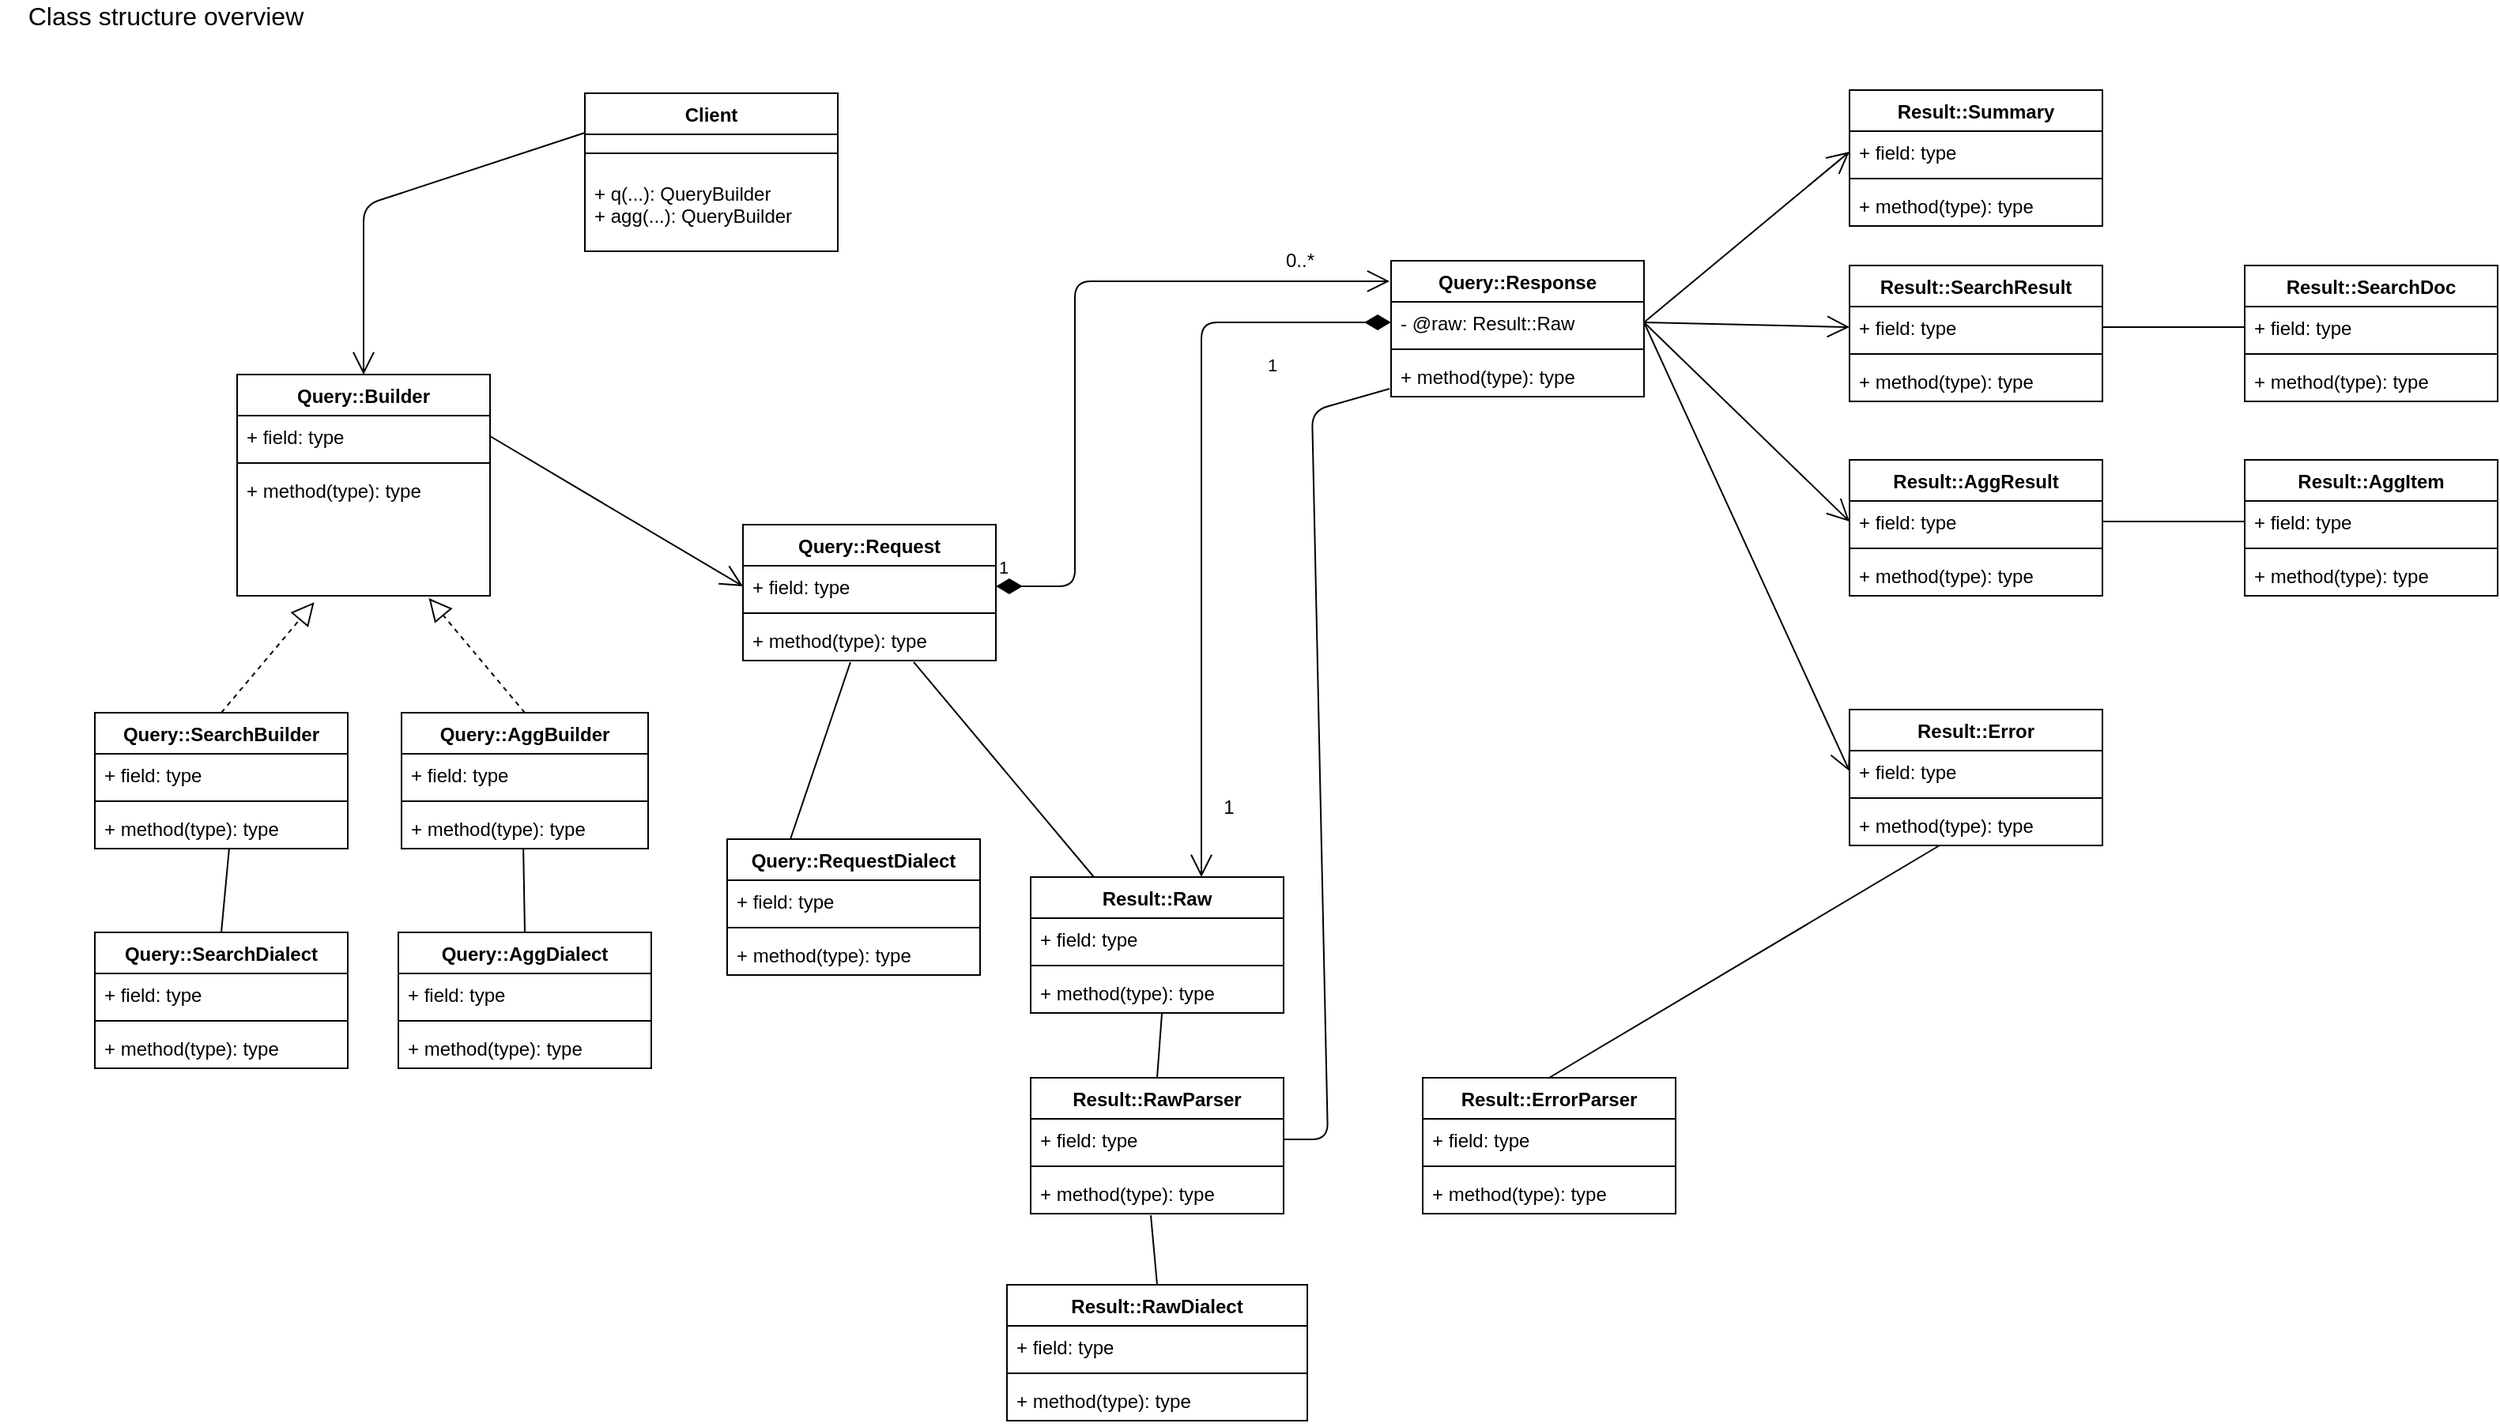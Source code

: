 <mxfile version="11.0.3" type="device"><diagram id="pMNjfHzp7TyendTe6ShR" name="Page-1"><mxGraphModel dx="946" dy="682" grid="1" gridSize="10" guides="1" tooltips="1" connect="1" arrows="1" fold="1" page="1" pageScale="1" pageWidth="1654" pageHeight="1169" math="0" shadow="0"><root><mxCell id="0"/><mxCell id="1" parent="0"/><mxCell id="pKXp8uNiMyxYFPn0GI6S-1" value="Query::Response&#10;" style="swimlane;fontStyle=1;align=center;verticalAlign=top;childLayout=stackLayout;horizontal=1;startSize=26;horizontalStack=0;resizeParent=1;resizeParentMax=0;resizeLast=0;collapsible=1;marginBottom=0;" parent="1" vertex="1"><mxGeometry x="880" y="165" width="160" height="86" as="geometry"/></mxCell><mxCell id="pKXp8uNiMyxYFPn0GI6S-2" value="- @raw: Result::Raw" style="text;strokeColor=none;fillColor=none;align=left;verticalAlign=top;spacingLeft=4;spacingRight=4;overflow=hidden;rotatable=0;points=[[0,0.5],[1,0.5]];portConstraint=eastwest;" parent="pKXp8uNiMyxYFPn0GI6S-1" vertex="1"><mxGeometry y="26" width="160" height="26" as="geometry"/></mxCell><mxCell id="pKXp8uNiMyxYFPn0GI6S-3" value="" style="line;strokeWidth=1;fillColor=none;align=left;verticalAlign=middle;spacingTop=-1;spacingLeft=3;spacingRight=3;rotatable=0;labelPosition=right;points=[];portConstraint=eastwest;" parent="pKXp8uNiMyxYFPn0GI6S-1" vertex="1"><mxGeometry y="52" width="160" height="8" as="geometry"/></mxCell><mxCell id="pKXp8uNiMyxYFPn0GI6S-4" value="+ method(type): type" style="text;strokeColor=none;fillColor=none;align=left;verticalAlign=top;spacingLeft=4;spacingRight=4;overflow=hidden;rotatable=0;points=[[0,0.5],[1,0.5]];portConstraint=eastwest;" parent="pKXp8uNiMyxYFPn0GI6S-1" vertex="1"><mxGeometry y="60" width="160" height="26" as="geometry"/></mxCell><mxCell id="pKXp8uNiMyxYFPn0GI6S-5" value="Query::Builder&#10;" style="swimlane;fontStyle=1;align=center;verticalAlign=top;childLayout=stackLayout;horizontal=1;startSize=26;horizontalStack=0;resizeParent=1;resizeParentMax=0;resizeLast=0;collapsible=1;marginBottom=0;" parent="1" vertex="1"><mxGeometry x="150" y="237" width="160" height="140" as="geometry"/></mxCell><mxCell id="pKXp8uNiMyxYFPn0GI6S-6" value="+ field: type" style="text;strokeColor=none;fillColor=none;align=left;verticalAlign=top;spacingLeft=4;spacingRight=4;overflow=hidden;rotatable=0;points=[[0,0.5],[1,0.5]];portConstraint=eastwest;" parent="pKXp8uNiMyxYFPn0GI6S-5" vertex="1"><mxGeometry y="26" width="160" height="26" as="geometry"/></mxCell><mxCell id="pKXp8uNiMyxYFPn0GI6S-7" value="" style="line;strokeWidth=1;fillColor=none;align=left;verticalAlign=middle;spacingTop=-1;spacingLeft=3;spacingRight=3;rotatable=0;labelPosition=right;points=[];portConstraint=eastwest;" parent="pKXp8uNiMyxYFPn0GI6S-5" vertex="1"><mxGeometry y="52" width="160" height="8" as="geometry"/></mxCell><mxCell id="pKXp8uNiMyxYFPn0GI6S-8" value="+ method(type): type" style="text;strokeColor=none;fillColor=none;align=left;verticalAlign=top;spacingLeft=4;spacingRight=4;overflow=hidden;rotatable=0;points=[[0,0.5],[1,0.5]];portConstraint=eastwest;" parent="pKXp8uNiMyxYFPn0GI6S-5" vertex="1"><mxGeometry y="60" width="160" height="80" as="geometry"/></mxCell><mxCell id="pKXp8uNiMyxYFPn0GI6S-9" value="Query::SearchBuilder" style="swimlane;fontStyle=1;align=center;verticalAlign=top;childLayout=stackLayout;horizontal=1;startSize=26;horizontalStack=0;resizeParent=1;resizeParentMax=0;resizeLast=0;collapsible=1;marginBottom=0;" parent="1" vertex="1"><mxGeometry x="60" y="451" width="160" height="86" as="geometry"/></mxCell><mxCell id="pKXp8uNiMyxYFPn0GI6S-10" value="+ field: type" style="text;strokeColor=none;fillColor=none;align=left;verticalAlign=top;spacingLeft=4;spacingRight=4;overflow=hidden;rotatable=0;points=[[0,0.5],[1,0.5]];portConstraint=eastwest;" parent="pKXp8uNiMyxYFPn0GI6S-9" vertex="1"><mxGeometry y="26" width="160" height="26" as="geometry"/></mxCell><mxCell id="pKXp8uNiMyxYFPn0GI6S-11" value="" style="line;strokeWidth=1;fillColor=none;align=left;verticalAlign=middle;spacingTop=-1;spacingLeft=3;spacingRight=3;rotatable=0;labelPosition=right;points=[];portConstraint=eastwest;" parent="pKXp8uNiMyxYFPn0GI6S-9" vertex="1"><mxGeometry y="52" width="160" height="8" as="geometry"/></mxCell><mxCell id="pKXp8uNiMyxYFPn0GI6S-12" value="+ method(type): type" style="text;strokeColor=none;fillColor=none;align=left;verticalAlign=top;spacingLeft=4;spacingRight=4;overflow=hidden;rotatable=0;points=[[0,0.5],[1,0.5]];portConstraint=eastwest;" parent="pKXp8uNiMyxYFPn0GI6S-9" vertex="1"><mxGeometry y="60" width="160" height="26" as="geometry"/></mxCell><mxCell id="pKXp8uNiMyxYFPn0GI6S-13" value="Query::AggBuilder" style="swimlane;fontStyle=1;align=center;verticalAlign=top;childLayout=stackLayout;horizontal=1;startSize=26;horizontalStack=0;resizeParent=1;resizeParentMax=0;resizeLast=0;collapsible=1;marginBottom=0;" parent="1" vertex="1"><mxGeometry x="254" y="451" width="156" height="86" as="geometry"/></mxCell><mxCell id="pKXp8uNiMyxYFPn0GI6S-14" value="+ field: type" style="text;strokeColor=none;fillColor=none;align=left;verticalAlign=top;spacingLeft=4;spacingRight=4;overflow=hidden;rotatable=0;points=[[0,0.5],[1,0.5]];portConstraint=eastwest;" parent="pKXp8uNiMyxYFPn0GI6S-13" vertex="1"><mxGeometry y="26" width="156" height="26" as="geometry"/></mxCell><mxCell id="pKXp8uNiMyxYFPn0GI6S-15" value="" style="line;strokeWidth=1;fillColor=none;align=left;verticalAlign=middle;spacingTop=-1;spacingLeft=3;spacingRight=3;rotatable=0;labelPosition=right;points=[];portConstraint=eastwest;" parent="pKXp8uNiMyxYFPn0GI6S-13" vertex="1"><mxGeometry y="52" width="156" height="8" as="geometry"/></mxCell><mxCell id="pKXp8uNiMyxYFPn0GI6S-16" value="+ method(type): type" style="text;strokeColor=none;fillColor=none;align=left;verticalAlign=top;spacingLeft=4;spacingRight=4;overflow=hidden;rotatable=0;points=[[0,0.5],[1,0.5]];portConstraint=eastwest;" parent="pKXp8uNiMyxYFPn0GI6S-13" vertex="1"><mxGeometry y="60" width="156" height="26" as="geometry"/></mxCell><mxCell id="pKXp8uNiMyxYFPn0GI6S-17" value="Query::AggDialect" style="swimlane;fontStyle=1;align=center;verticalAlign=top;childLayout=stackLayout;horizontal=1;startSize=26;horizontalStack=0;resizeParent=1;resizeParentMax=0;resizeLast=0;collapsible=1;marginBottom=0;" parent="1" vertex="1"><mxGeometry x="252" y="590" width="160" height="86" as="geometry"/></mxCell><mxCell id="pKXp8uNiMyxYFPn0GI6S-18" value="+ field: type" style="text;strokeColor=none;fillColor=none;align=left;verticalAlign=top;spacingLeft=4;spacingRight=4;overflow=hidden;rotatable=0;points=[[0,0.5],[1,0.5]];portConstraint=eastwest;" parent="pKXp8uNiMyxYFPn0GI6S-17" vertex="1"><mxGeometry y="26" width="160" height="26" as="geometry"/></mxCell><mxCell id="pKXp8uNiMyxYFPn0GI6S-19" value="" style="line;strokeWidth=1;fillColor=none;align=left;verticalAlign=middle;spacingTop=-1;spacingLeft=3;spacingRight=3;rotatable=0;labelPosition=right;points=[];portConstraint=eastwest;" parent="pKXp8uNiMyxYFPn0GI6S-17" vertex="1"><mxGeometry y="52" width="160" height="8" as="geometry"/></mxCell><mxCell id="pKXp8uNiMyxYFPn0GI6S-20" value="+ method(type): type" style="text;strokeColor=none;fillColor=none;align=left;verticalAlign=top;spacingLeft=4;spacingRight=4;overflow=hidden;rotatable=0;points=[[0,0.5],[1,0.5]];portConstraint=eastwest;" parent="pKXp8uNiMyxYFPn0GI6S-17" vertex="1"><mxGeometry y="60" width="160" height="26" as="geometry"/></mxCell><mxCell id="pKXp8uNiMyxYFPn0GI6S-21" value="Query::SearchDialect" style="swimlane;fontStyle=1;align=center;verticalAlign=top;childLayout=stackLayout;horizontal=1;startSize=26;horizontalStack=0;resizeParent=1;resizeParentMax=0;resizeLast=0;collapsible=1;marginBottom=0;" parent="1" vertex="1"><mxGeometry x="60" y="590" width="160" height="86" as="geometry"/></mxCell><mxCell id="pKXp8uNiMyxYFPn0GI6S-22" value="+ field: type" style="text;strokeColor=none;fillColor=none;align=left;verticalAlign=top;spacingLeft=4;spacingRight=4;overflow=hidden;rotatable=0;points=[[0,0.5],[1,0.5]];portConstraint=eastwest;" parent="pKXp8uNiMyxYFPn0GI6S-21" vertex="1"><mxGeometry y="26" width="160" height="26" as="geometry"/></mxCell><mxCell id="pKXp8uNiMyxYFPn0GI6S-23" value="" style="line;strokeWidth=1;fillColor=none;align=left;verticalAlign=middle;spacingTop=-1;spacingLeft=3;spacingRight=3;rotatable=0;labelPosition=right;points=[];portConstraint=eastwest;" parent="pKXp8uNiMyxYFPn0GI6S-21" vertex="1"><mxGeometry y="52" width="160" height="8" as="geometry"/></mxCell><mxCell id="pKXp8uNiMyxYFPn0GI6S-24" value="+ method(type): type" style="text;strokeColor=none;fillColor=none;align=left;verticalAlign=top;spacingLeft=4;spacingRight=4;overflow=hidden;rotatable=0;points=[[0,0.5],[1,0.5]];portConstraint=eastwest;" parent="pKXp8uNiMyxYFPn0GI6S-21" vertex="1"><mxGeometry y="60" width="160" height="26" as="geometry"/></mxCell><mxCell id="pKXp8uNiMyxYFPn0GI6S-25" value="" style="endArrow=block;dashed=1;endFill=0;endSize=12;html=1;exitX=0.5;exitY=0;exitDx=0;exitDy=0;entryX=0.758;entryY=1.019;entryDx=0;entryDy=0;entryPerimeter=0;" parent="1" source="pKXp8uNiMyxYFPn0GI6S-13" target="pKXp8uNiMyxYFPn0GI6S-8" edge="1"><mxGeometry width="160" relative="1" as="geometry"><mxPoint x="450" y="601" as="sourcePoint"/><mxPoint x="610" y="601" as="targetPoint"/></mxGeometry></mxCell><mxCell id="pKXp8uNiMyxYFPn0GI6S-26" value="" style="endArrow=block;dashed=1;endFill=0;endSize=12;html=1;exitX=0.5;exitY=0;exitDx=0;exitDy=0;entryX=0.305;entryY=1.051;entryDx=0;entryDy=0;entryPerimeter=0;" parent="1" source="pKXp8uNiMyxYFPn0GI6S-9" target="pKXp8uNiMyxYFPn0GI6S-8" edge="1"><mxGeometry width="160" relative="1" as="geometry"><mxPoint x="10" y="551" as="sourcePoint"/><mxPoint x="170" y="551" as="targetPoint"/></mxGeometry></mxCell><mxCell id="pKXp8uNiMyxYFPn0GI6S-32" value="Client&#10;" style="swimlane;fontStyle=1;align=center;verticalAlign=top;childLayout=stackLayout;horizontal=1;startSize=26;horizontalStack=0;resizeParent=1;resizeParentMax=0;resizeLast=0;collapsible=1;marginBottom=0;" parent="1" vertex="1"><mxGeometry x="370" y="59" width="160" height="100" as="geometry"/></mxCell><mxCell id="pKXp8uNiMyxYFPn0GI6S-34" value="" style="line;strokeWidth=1;fillColor=none;align=left;verticalAlign=middle;spacingTop=-1;spacingLeft=3;spacingRight=3;rotatable=0;labelPosition=right;points=[];portConstraint=eastwest;" parent="pKXp8uNiMyxYFPn0GI6S-32" vertex="1"><mxGeometry y="26" width="160" height="24" as="geometry"/></mxCell><mxCell id="pKXp8uNiMyxYFPn0GI6S-35" value="+ q(...): QueryBuilder&#10;+ agg(...): QueryBuilder&#10;" style="text;strokeColor=none;fillColor=none;align=left;verticalAlign=top;spacingLeft=4;spacingRight=4;overflow=hidden;rotatable=0;points=[[0,0.5],[1,0.5]];portConstraint=eastwest;" parent="pKXp8uNiMyxYFPn0GI6S-32" vertex="1"><mxGeometry y="50" width="160" height="50" as="geometry"/></mxCell><mxCell id="pKXp8uNiMyxYFPn0GI6S-36" value="Result::Summary&#10;&#10;" style="swimlane;fontStyle=1;align=center;verticalAlign=top;childLayout=stackLayout;horizontal=1;startSize=26;horizontalStack=0;resizeParent=1;resizeParentMax=0;resizeLast=0;collapsible=1;marginBottom=0;" parent="1" vertex="1"><mxGeometry x="1170" y="57" width="160" height="86" as="geometry"/></mxCell><mxCell id="pKXp8uNiMyxYFPn0GI6S-37" value="+ field: type" style="text;strokeColor=none;fillColor=none;align=left;verticalAlign=top;spacingLeft=4;spacingRight=4;overflow=hidden;rotatable=0;points=[[0,0.5],[1,0.5]];portConstraint=eastwest;" parent="pKXp8uNiMyxYFPn0GI6S-36" vertex="1"><mxGeometry y="26" width="160" height="26" as="geometry"/></mxCell><mxCell id="pKXp8uNiMyxYFPn0GI6S-38" value="" style="line;strokeWidth=1;fillColor=none;align=left;verticalAlign=middle;spacingTop=-1;spacingLeft=3;spacingRight=3;rotatable=0;labelPosition=right;points=[];portConstraint=eastwest;" parent="pKXp8uNiMyxYFPn0GI6S-36" vertex="1"><mxGeometry y="52" width="160" height="8" as="geometry"/></mxCell><mxCell id="pKXp8uNiMyxYFPn0GI6S-39" value="+ method(type): type" style="text;strokeColor=none;fillColor=none;align=left;verticalAlign=top;spacingLeft=4;spacingRight=4;overflow=hidden;rotatable=0;points=[[0,0.5],[1,0.5]];portConstraint=eastwest;" parent="pKXp8uNiMyxYFPn0GI6S-36" vertex="1"><mxGeometry y="60" width="160" height="26" as="geometry"/></mxCell><mxCell id="pKXp8uNiMyxYFPn0GI6S-40" value="Result::SearchResult&#10;" style="swimlane;fontStyle=1;align=center;verticalAlign=top;childLayout=stackLayout;horizontal=1;startSize=26;horizontalStack=0;resizeParent=1;resizeParentMax=0;resizeLast=0;collapsible=1;marginBottom=0;" parent="1" vertex="1"><mxGeometry x="1170" y="168" width="160" height="86" as="geometry"/></mxCell><mxCell id="pKXp8uNiMyxYFPn0GI6S-41" value="+ field: type" style="text;strokeColor=none;fillColor=none;align=left;verticalAlign=top;spacingLeft=4;spacingRight=4;overflow=hidden;rotatable=0;points=[[0,0.5],[1,0.5]];portConstraint=eastwest;" parent="pKXp8uNiMyxYFPn0GI6S-40" vertex="1"><mxGeometry y="26" width="160" height="26" as="geometry"/></mxCell><mxCell id="pKXp8uNiMyxYFPn0GI6S-42" value="" style="line;strokeWidth=1;fillColor=none;align=left;verticalAlign=middle;spacingTop=-1;spacingLeft=3;spacingRight=3;rotatable=0;labelPosition=right;points=[];portConstraint=eastwest;" parent="pKXp8uNiMyxYFPn0GI6S-40" vertex="1"><mxGeometry y="52" width="160" height="8" as="geometry"/></mxCell><mxCell id="pKXp8uNiMyxYFPn0GI6S-43" value="+ method(type): type" style="text;strokeColor=none;fillColor=none;align=left;verticalAlign=top;spacingLeft=4;spacingRight=4;overflow=hidden;rotatable=0;points=[[0,0.5],[1,0.5]];portConstraint=eastwest;" parent="pKXp8uNiMyxYFPn0GI6S-40" vertex="1"><mxGeometry y="60" width="160" height="26" as="geometry"/></mxCell><mxCell id="pKXp8uNiMyxYFPn0GI6S-44" value="Result::AggResult" style="swimlane;fontStyle=1;align=center;verticalAlign=top;childLayout=stackLayout;horizontal=1;startSize=26;horizontalStack=0;resizeParent=1;resizeParentMax=0;resizeLast=0;collapsible=1;marginBottom=0;" parent="1" vertex="1"><mxGeometry x="1170" y="291" width="160" height="86" as="geometry"/></mxCell><mxCell id="pKXp8uNiMyxYFPn0GI6S-45" value="+ field: type" style="text;strokeColor=none;fillColor=none;align=left;verticalAlign=top;spacingLeft=4;spacingRight=4;overflow=hidden;rotatable=0;points=[[0,0.5],[1,0.5]];portConstraint=eastwest;" parent="pKXp8uNiMyxYFPn0GI6S-44" vertex="1"><mxGeometry y="26" width="160" height="26" as="geometry"/></mxCell><mxCell id="pKXp8uNiMyxYFPn0GI6S-46" value="" style="line;strokeWidth=1;fillColor=none;align=left;verticalAlign=middle;spacingTop=-1;spacingLeft=3;spacingRight=3;rotatable=0;labelPosition=right;points=[];portConstraint=eastwest;" parent="pKXp8uNiMyxYFPn0GI6S-44" vertex="1"><mxGeometry y="52" width="160" height="8" as="geometry"/></mxCell><mxCell id="pKXp8uNiMyxYFPn0GI6S-47" value="+ method(type): type" style="text;strokeColor=none;fillColor=none;align=left;verticalAlign=top;spacingLeft=4;spacingRight=4;overflow=hidden;rotatable=0;points=[[0,0.5],[1,0.5]];portConstraint=eastwest;" parent="pKXp8uNiMyxYFPn0GI6S-44" vertex="1"><mxGeometry y="60" width="160" height="26" as="geometry"/></mxCell><mxCell id="pKXp8uNiMyxYFPn0GI6S-48" value="Result::Raw&#10;" style="swimlane;fontStyle=1;align=center;verticalAlign=top;childLayout=stackLayout;horizontal=1;startSize=26;horizontalStack=0;resizeParent=1;resizeParentMax=0;resizeLast=0;collapsible=1;marginBottom=0;" parent="1" vertex="1"><mxGeometry x="652" y="555" width="160" height="86" as="geometry"/></mxCell><mxCell id="pKXp8uNiMyxYFPn0GI6S-49" value="+ field: type" style="text;strokeColor=none;fillColor=none;align=left;verticalAlign=top;spacingLeft=4;spacingRight=4;overflow=hidden;rotatable=0;points=[[0,0.5],[1,0.5]];portConstraint=eastwest;" parent="pKXp8uNiMyxYFPn0GI6S-48" vertex="1"><mxGeometry y="26" width="160" height="26" as="geometry"/></mxCell><mxCell id="pKXp8uNiMyxYFPn0GI6S-50" value="" style="line;strokeWidth=1;fillColor=none;align=left;verticalAlign=middle;spacingTop=-1;spacingLeft=3;spacingRight=3;rotatable=0;labelPosition=right;points=[];portConstraint=eastwest;" parent="pKXp8uNiMyxYFPn0GI6S-48" vertex="1"><mxGeometry y="52" width="160" height="8" as="geometry"/></mxCell><mxCell id="pKXp8uNiMyxYFPn0GI6S-51" value="+ method(type): type" style="text;strokeColor=none;fillColor=none;align=left;verticalAlign=top;spacingLeft=4;spacingRight=4;overflow=hidden;rotatable=0;points=[[0,0.5],[1,0.5]];portConstraint=eastwest;" parent="pKXp8uNiMyxYFPn0GI6S-48" vertex="1"><mxGeometry y="60" width="160" height="26" as="geometry"/></mxCell><mxCell id="pKXp8uNiMyxYFPn0GI6S-52" value="Result::RawParser" style="swimlane;fontStyle=1;align=center;verticalAlign=top;childLayout=stackLayout;horizontal=1;startSize=26;horizontalStack=0;resizeParent=1;resizeParentMax=0;resizeLast=0;collapsible=1;marginBottom=0;" parent="1" vertex="1"><mxGeometry x="652" y="682" width="160" height="86" as="geometry"/></mxCell><mxCell id="pKXp8uNiMyxYFPn0GI6S-53" value="+ field: type" style="text;strokeColor=none;fillColor=none;align=left;verticalAlign=top;spacingLeft=4;spacingRight=4;overflow=hidden;rotatable=0;points=[[0,0.5],[1,0.5]];portConstraint=eastwest;" parent="pKXp8uNiMyxYFPn0GI6S-52" vertex="1"><mxGeometry y="26" width="160" height="26" as="geometry"/></mxCell><mxCell id="pKXp8uNiMyxYFPn0GI6S-54" value="" style="line;strokeWidth=1;fillColor=none;align=left;verticalAlign=middle;spacingTop=-1;spacingLeft=3;spacingRight=3;rotatable=0;labelPosition=right;points=[];portConstraint=eastwest;" parent="pKXp8uNiMyxYFPn0GI6S-52" vertex="1"><mxGeometry y="52" width="160" height="8" as="geometry"/></mxCell><mxCell id="pKXp8uNiMyxYFPn0GI6S-55" value="+ method(type): type" style="text;strokeColor=none;fillColor=none;align=left;verticalAlign=top;spacingLeft=4;spacingRight=4;overflow=hidden;rotatable=0;points=[[0,0.5],[1,0.5]];portConstraint=eastwest;" parent="pKXp8uNiMyxYFPn0GI6S-52" vertex="1"><mxGeometry y="60" width="160" height="26" as="geometry"/></mxCell><mxCell id="pKXp8uNiMyxYFPn0GI6S-56" value="Result::RawDialect" style="swimlane;fontStyle=1;align=center;verticalAlign=top;childLayout=stackLayout;horizontal=1;startSize=26;horizontalStack=0;resizeParent=1;resizeParentMax=0;resizeLast=0;collapsible=1;marginBottom=0;" parent="1" vertex="1"><mxGeometry x="637" y="813" width="190" height="86" as="geometry"/></mxCell><mxCell id="pKXp8uNiMyxYFPn0GI6S-57" value="+ field: type" style="text;strokeColor=none;fillColor=none;align=left;verticalAlign=top;spacingLeft=4;spacingRight=4;overflow=hidden;rotatable=0;points=[[0,0.5],[1,0.5]];portConstraint=eastwest;" parent="pKXp8uNiMyxYFPn0GI6S-56" vertex="1"><mxGeometry y="26" width="190" height="26" as="geometry"/></mxCell><mxCell id="pKXp8uNiMyxYFPn0GI6S-58" value="" style="line;strokeWidth=1;fillColor=none;align=left;verticalAlign=middle;spacingTop=-1;spacingLeft=3;spacingRight=3;rotatable=0;labelPosition=right;points=[];portConstraint=eastwest;" parent="pKXp8uNiMyxYFPn0GI6S-56" vertex="1"><mxGeometry y="52" width="190" height="8" as="geometry"/></mxCell><mxCell id="pKXp8uNiMyxYFPn0GI6S-59" value="+ method(type): type" style="text;strokeColor=none;fillColor=none;align=left;verticalAlign=top;spacingLeft=4;spacingRight=4;overflow=hidden;rotatable=0;points=[[0,0.5],[1,0.5]];portConstraint=eastwest;" parent="pKXp8uNiMyxYFPn0GI6S-56" vertex="1"><mxGeometry y="60" width="190" height="26" as="geometry"/></mxCell><mxCell id="pKXp8uNiMyxYFPn0GI6S-60" value="Query::Request" style="swimlane;fontStyle=1;align=center;verticalAlign=top;childLayout=stackLayout;horizontal=1;startSize=26;horizontalStack=0;resizeParent=1;resizeParentMax=0;resizeLast=0;collapsible=1;marginBottom=0;" parent="1" vertex="1"><mxGeometry x="470" y="332" width="160" height="86" as="geometry"/></mxCell><mxCell id="pKXp8uNiMyxYFPn0GI6S-61" value="+ field: type" style="text;strokeColor=none;fillColor=none;align=left;verticalAlign=top;spacingLeft=4;spacingRight=4;overflow=hidden;rotatable=0;points=[[0,0.5],[1,0.5]];portConstraint=eastwest;" parent="pKXp8uNiMyxYFPn0GI6S-60" vertex="1"><mxGeometry y="26" width="160" height="26" as="geometry"/></mxCell><mxCell id="pKXp8uNiMyxYFPn0GI6S-62" value="" style="line;strokeWidth=1;fillColor=none;align=left;verticalAlign=middle;spacingTop=-1;spacingLeft=3;spacingRight=3;rotatable=0;labelPosition=right;points=[];portConstraint=eastwest;" parent="pKXp8uNiMyxYFPn0GI6S-60" vertex="1"><mxGeometry y="52" width="160" height="8" as="geometry"/></mxCell><mxCell id="pKXp8uNiMyxYFPn0GI6S-63" value="+ method(type): type" style="text;strokeColor=none;fillColor=none;align=left;verticalAlign=top;spacingLeft=4;spacingRight=4;overflow=hidden;rotatable=0;points=[[0,0.5],[1,0.5]];portConstraint=eastwest;" parent="pKXp8uNiMyxYFPn0GI6S-60" vertex="1"><mxGeometry y="60" width="160" height="26" as="geometry"/></mxCell><mxCell id="pKXp8uNiMyxYFPn0GI6S-64" value="Class structure overview" style="text;html=1;strokeColor=none;fillColor=none;align=center;verticalAlign=middle;whiteSpace=wrap;rounded=0;fontSize=16;" parent="1" vertex="1"><mxGeometry width="210" height="20" as="geometry"/></mxCell><mxCell id="pKXp8uNiMyxYFPn0GI6S-71" value="" style="endArrow=open;endFill=1;endSize=12;html=1;fontSize=16;exitX=0;exitY=0.25;exitDx=0;exitDy=0;entryX=0.5;entryY=0;entryDx=0;entryDy=0;" parent="1" source="pKXp8uNiMyxYFPn0GI6S-32" target="pKXp8uNiMyxYFPn0GI6S-5" edge="1"><mxGeometry width="160" relative="1" as="geometry"><mxPoint x="360" y="250" as="sourcePoint"/><mxPoint x="290" y="200" as="targetPoint"/><Array as="points"><mxPoint x="230" y="130"/></Array></mxGeometry></mxCell><mxCell id="pKXp8uNiMyxYFPn0GI6S-74" value="" style="endArrow=open;endFill=1;endSize=12;html=1;fontSize=16;exitX=1;exitY=0.5;exitDx=0;exitDy=0;entryX=0;entryY=0.5;entryDx=0;entryDy=0;" parent="1" source="pKXp8uNiMyxYFPn0GI6S-6" target="pKXp8uNiMyxYFPn0GI6S-61" edge="1"><mxGeometry width="160" relative="1" as="geometry"><mxPoint x="430" y="430" as="sourcePoint"/><mxPoint x="590" y="430" as="targetPoint"/></mxGeometry></mxCell><mxCell id="pKXp8uNiMyxYFPn0GI6S-77" value="" style="endArrow=none;html=1;fontSize=16;entryX=0.519;entryY=1;entryDx=0;entryDy=0;entryPerimeter=0;exitX=0.5;exitY=0;exitDx=0;exitDy=0;" parent="1" source="pKXp8uNiMyxYFPn0GI6S-52" target="pKXp8uNiMyxYFPn0GI6S-51" edge="1"><mxGeometry width="50" height="50" relative="1" as="geometry"><mxPoint x="562" y="676" as="sourcePoint"/><mxPoint x="612" y="626" as="targetPoint"/></mxGeometry></mxCell><mxCell id="pKXp8uNiMyxYFPn0GI6S-78" value="" style="endArrow=none;html=1;fontSize=16;entryX=0.675;entryY=1.038;entryDx=0;entryDy=0;entryPerimeter=0;exitX=0.25;exitY=0;exitDx=0;exitDy=0;" parent="1" source="pKXp8uNiMyxYFPn0GI6S-48" target="pKXp8uNiMyxYFPn0GI6S-63" edge="1"><mxGeometry width="50" height="50" relative="1" as="geometry"><mxPoint x="1050" y="460" as="sourcePoint"/><mxPoint x="1100" y="410" as="targetPoint"/></mxGeometry></mxCell><mxCell id="pKXp8uNiMyxYFPn0GI6S-79" value="" style="endArrow=none;html=1;fontSize=16;entryX=0.475;entryY=1.038;entryDx=0;entryDy=0;entryPerimeter=0;exitX=0.5;exitY=0;exitDx=0;exitDy=0;" parent="1" source="pKXp8uNiMyxYFPn0GI6S-56" target="pKXp8uNiMyxYFPn0GI6S-55" edge="1"><mxGeometry width="50" height="50" relative="1" as="geometry"><mxPoint x="912" y="716" as="sourcePoint"/><mxPoint x="962" y="666" as="targetPoint"/></mxGeometry></mxCell><mxCell id="pKXp8uNiMyxYFPn0GI6S-80" value="" style="endArrow=open;endFill=1;endSize=12;html=1;fontSize=16;exitX=1;exitY=0.5;exitDx=0;exitDy=0;entryX=0;entryY=0.5;entryDx=0;entryDy=0;" parent="1" source="pKXp8uNiMyxYFPn0GI6S-2" target="pKXp8uNiMyxYFPn0GI6S-37" edge="1"><mxGeometry width="160" relative="1" as="geometry"><mxPoint x="990" y="333" as="sourcePoint"/><mxPoint x="1150" y="333" as="targetPoint"/></mxGeometry></mxCell><mxCell id="pKXp8uNiMyxYFPn0GI6S-81" value="" style="endArrow=open;endFill=1;endSize=12;html=1;fontSize=16;exitX=1;exitY=0.5;exitDx=0;exitDy=0;entryX=0;entryY=0.5;entryDx=0;entryDy=0;" parent="1" source="pKXp8uNiMyxYFPn0GI6S-2" target="pKXp8uNiMyxYFPn0GI6S-41" edge="1"><mxGeometry width="160" relative="1" as="geometry"><mxPoint x="940" y="373" as="sourcePoint"/><mxPoint x="1100" y="373" as="targetPoint"/></mxGeometry></mxCell><mxCell id="pKXp8uNiMyxYFPn0GI6S-82" value="" style="endArrow=open;endFill=1;endSize=12;html=1;fontSize=16;exitX=1;exitY=0.5;exitDx=0;exitDy=0;entryX=0;entryY=0.5;entryDx=0;entryDy=0;" parent="1" source="pKXp8uNiMyxYFPn0GI6S-2" target="pKXp8uNiMyxYFPn0GI6S-45" edge="1"><mxGeometry width="160" relative="1" as="geometry"><mxPoint x="1030" y="343" as="sourcePoint"/><mxPoint x="1190" y="343" as="targetPoint"/></mxGeometry></mxCell><mxCell id="pKXp8uNiMyxYFPn0GI6S-83" value="" style="endArrow=none;html=1;fontSize=16;entryX=0.531;entryY=1;entryDx=0;entryDy=0;entryPerimeter=0;exitX=0.5;exitY=0;exitDx=0;exitDy=0;" parent="1" source="pKXp8uNiMyxYFPn0GI6S-21" target="pKXp8uNiMyxYFPn0GI6S-12" edge="1"><mxGeometry width="50" height="50" relative="1" as="geometry"><mxPoint x="-20" y="640" as="sourcePoint"/><mxPoint x="30" y="590" as="targetPoint"/></mxGeometry></mxCell><mxCell id="pKXp8uNiMyxYFPn0GI6S-84" value="" style="endArrow=none;html=1;fontSize=16;entryX=0.494;entryY=1;entryDx=0;entryDy=0;entryPerimeter=0;exitX=0.5;exitY=0;exitDx=0;exitDy=0;" parent="1" source="pKXp8uNiMyxYFPn0GI6S-17" target="pKXp8uNiMyxYFPn0GI6S-16" edge="1"><mxGeometry width="50" height="50" relative="1" as="geometry"><mxPoint x="270" y="860" as="sourcePoint"/><mxPoint x="320" y="810" as="targetPoint"/></mxGeometry></mxCell><mxCell id="M3hS9ZPp5NCFzCNB26Qy-3" value="1" style="endArrow=open;html=1;endSize=12;startArrow=diamondThin;startSize=14;startFill=1;edgeStyle=orthogonalEdgeStyle;align=left;verticalAlign=bottom;exitX=1;exitY=0.5;exitDx=0;exitDy=0;entryX=-0.006;entryY=0.151;entryDx=0;entryDy=0;entryPerimeter=0;" parent="1" source="pKXp8uNiMyxYFPn0GI6S-61" target="pKXp8uNiMyxYFPn0GI6S-1" edge="1"><mxGeometry x="-1" y="3" relative="1" as="geometry"><mxPoint x="750" y="260" as="sourcePoint"/><mxPoint x="910" y="260" as="targetPoint"/><Array as="points"><mxPoint x="680" y="371"/><mxPoint x="680" y="178"/></Array></mxGeometry></mxCell><mxCell id="M3hS9ZPp5NCFzCNB26Qy-4" value="0..*" style="text;html=1;resizable=0;points=[];align=center;verticalAlign=middle;labelBackgroundColor=#ffffff;" parent="M3hS9ZPp5NCFzCNB26Qy-3" vertex="1" connectable="0"><mxGeometry x="0.806" y="-1" relative="1" as="geometry"><mxPoint x="-14" y="-14" as="offset"/></mxGeometry></mxCell><mxCell id="M3hS9ZPp5NCFzCNB26Qy-5" value="1" style="endArrow=open;html=1;endSize=12;startArrow=diamondThin;startSize=14;startFill=1;edgeStyle=orthogonalEdgeStyle;align=left;verticalAlign=bottom;exitX=0;exitY=0.5;exitDx=0;exitDy=0;" parent="1" source="pKXp8uNiMyxYFPn0GI6S-2" edge="1"><mxGeometry x="-0.337" y="40" relative="1" as="geometry"><mxPoint x="780" y="480" as="sourcePoint"/><mxPoint x="760" y="555" as="targetPoint"/><Array as="points"><mxPoint x="760" y="204"/></Array><mxPoint as="offset"/></mxGeometry></mxCell><mxCell id="M3hS9ZPp5NCFzCNB26Qy-6" value="1" style="text;html=1;resizable=0;points=[];align=center;verticalAlign=middle;labelBackgroundColor=#ffffff;" parent="M3hS9ZPp5NCFzCNB26Qy-5" vertex="1" connectable="0"><mxGeometry x="0.808" relative="1" as="geometry"><mxPoint x="17" y="1" as="offset"/></mxGeometry></mxCell><mxCell id="M3hS9ZPp5NCFzCNB26Qy-7" value="" style="endArrow=none;html=1;entryX=-0.006;entryY=0.808;entryDx=0;entryDy=0;entryPerimeter=0;exitX=1;exitY=0.5;exitDx=0;exitDy=0;" parent="1" source="pKXp8uNiMyxYFPn0GI6S-53" target="pKXp8uNiMyxYFPn0GI6S-4" edge="1"><mxGeometry width="50" height="50" relative="1" as="geometry"><mxPoint x="850" y="650" as="sourcePoint"/><mxPoint x="900" y="600" as="targetPoint"/><Array as="points"><mxPoint x="840" y="721"/><mxPoint x="830" y="260"/></Array></mxGeometry></mxCell><mxCell id="M3hS9ZPp5NCFzCNB26Qy-8" value="Result::AggItem&#10;" style="swimlane;fontStyle=1;align=center;verticalAlign=top;childLayout=stackLayout;horizontal=1;startSize=26;horizontalStack=0;resizeParent=1;resizeParentMax=0;resizeLast=0;collapsible=1;marginBottom=0;" parent="1" vertex="1"><mxGeometry x="1420" y="291" width="160" height="86" as="geometry"/></mxCell><mxCell id="M3hS9ZPp5NCFzCNB26Qy-9" value="+ field: type" style="text;strokeColor=none;fillColor=none;align=left;verticalAlign=top;spacingLeft=4;spacingRight=4;overflow=hidden;rotatable=0;points=[[0,0.5],[1,0.5]];portConstraint=eastwest;" parent="M3hS9ZPp5NCFzCNB26Qy-8" vertex="1"><mxGeometry y="26" width="160" height="26" as="geometry"/></mxCell><mxCell id="M3hS9ZPp5NCFzCNB26Qy-10" value="" style="line;strokeWidth=1;fillColor=none;align=left;verticalAlign=middle;spacingTop=-1;spacingLeft=3;spacingRight=3;rotatable=0;labelPosition=right;points=[];portConstraint=eastwest;" parent="M3hS9ZPp5NCFzCNB26Qy-8" vertex="1"><mxGeometry y="52" width="160" height="8" as="geometry"/></mxCell><mxCell id="M3hS9ZPp5NCFzCNB26Qy-11" value="+ method(type): type" style="text;strokeColor=none;fillColor=none;align=left;verticalAlign=top;spacingLeft=4;spacingRight=4;overflow=hidden;rotatable=0;points=[[0,0.5],[1,0.5]];portConstraint=eastwest;" parent="M3hS9ZPp5NCFzCNB26Qy-8" vertex="1"><mxGeometry y="60" width="160" height="26" as="geometry"/></mxCell><mxCell id="M3hS9ZPp5NCFzCNB26Qy-12" value="Result::SearchDoc" style="swimlane;fontStyle=1;align=center;verticalAlign=top;childLayout=stackLayout;horizontal=1;startSize=26;horizontalStack=0;resizeParent=1;resizeParentMax=0;resizeLast=0;collapsible=1;marginBottom=0;" parent="1" vertex="1"><mxGeometry x="1420" y="168" width="160" height="86" as="geometry"/></mxCell><mxCell id="M3hS9ZPp5NCFzCNB26Qy-13" value="+ field: type" style="text;strokeColor=none;fillColor=none;align=left;verticalAlign=top;spacingLeft=4;spacingRight=4;overflow=hidden;rotatable=0;points=[[0,0.5],[1,0.5]];portConstraint=eastwest;" parent="M3hS9ZPp5NCFzCNB26Qy-12" vertex="1"><mxGeometry y="26" width="160" height="26" as="geometry"/></mxCell><mxCell id="M3hS9ZPp5NCFzCNB26Qy-14" value="" style="line;strokeWidth=1;fillColor=none;align=left;verticalAlign=middle;spacingTop=-1;spacingLeft=3;spacingRight=3;rotatable=0;labelPosition=right;points=[];portConstraint=eastwest;" parent="M3hS9ZPp5NCFzCNB26Qy-12" vertex="1"><mxGeometry y="52" width="160" height="8" as="geometry"/></mxCell><mxCell id="M3hS9ZPp5NCFzCNB26Qy-15" value="+ method(type): type" style="text;strokeColor=none;fillColor=none;align=left;verticalAlign=top;spacingLeft=4;spacingRight=4;overflow=hidden;rotatable=0;points=[[0,0.5],[1,0.5]];portConstraint=eastwest;" parent="M3hS9ZPp5NCFzCNB26Qy-12" vertex="1"><mxGeometry y="60" width="160" height="26" as="geometry"/></mxCell><mxCell id="M3hS9ZPp5NCFzCNB26Qy-16" value="" style="endArrow=none;html=1;exitX=1;exitY=0.5;exitDx=0;exitDy=0;entryX=0;entryY=0.5;entryDx=0;entryDy=0;" parent="1" source="pKXp8uNiMyxYFPn0GI6S-41" target="M3hS9ZPp5NCFzCNB26Qy-13" edge="1"><mxGeometry width="50" height="50" relative="1" as="geometry"><mxPoint x="1440" y="123" as="sourcePoint"/><mxPoint x="1490" y="73" as="targetPoint"/></mxGeometry></mxCell><mxCell id="M3hS9ZPp5NCFzCNB26Qy-17" value="" style="endArrow=none;html=1;exitX=1;exitY=0.5;exitDx=0;exitDy=0;entryX=0;entryY=0.5;entryDx=0;entryDy=0;" parent="1" source="pKXp8uNiMyxYFPn0GI6S-45" target="M3hS9ZPp5NCFzCNB26Qy-9" edge="1"><mxGeometry width="50" height="50" relative="1" as="geometry"><mxPoint x="1470" y="463" as="sourcePoint"/><mxPoint x="1520" y="413" as="targetPoint"/></mxGeometry></mxCell><mxCell id="Hx5h8mfSEt9ijLibCr7s-1" value="Query::RequestDialect" style="swimlane;fontStyle=1;align=center;verticalAlign=top;childLayout=stackLayout;horizontal=1;startSize=26;horizontalStack=0;resizeParent=1;resizeParentMax=0;resizeLast=0;collapsible=1;marginBottom=0;" vertex="1" parent="1"><mxGeometry x="460" y="531" width="160" height="86" as="geometry"/></mxCell><mxCell id="Hx5h8mfSEt9ijLibCr7s-2" value="+ field: type" style="text;strokeColor=none;fillColor=none;align=left;verticalAlign=top;spacingLeft=4;spacingRight=4;overflow=hidden;rotatable=0;points=[[0,0.5],[1,0.5]];portConstraint=eastwest;" vertex="1" parent="Hx5h8mfSEt9ijLibCr7s-1"><mxGeometry y="26" width="160" height="26" as="geometry"/></mxCell><mxCell id="Hx5h8mfSEt9ijLibCr7s-3" value="" style="line;strokeWidth=1;fillColor=none;align=left;verticalAlign=middle;spacingTop=-1;spacingLeft=3;spacingRight=3;rotatable=0;labelPosition=right;points=[];portConstraint=eastwest;" vertex="1" parent="Hx5h8mfSEt9ijLibCr7s-1"><mxGeometry y="52" width="160" height="8" as="geometry"/></mxCell><mxCell id="Hx5h8mfSEt9ijLibCr7s-4" value="+ method(type): type" style="text;strokeColor=none;fillColor=none;align=left;verticalAlign=top;spacingLeft=4;spacingRight=4;overflow=hidden;rotatable=0;points=[[0,0.5],[1,0.5]];portConstraint=eastwest;" vertex="1" parent="Hx5h8mfSEt9ijLibCr7s-1"><mxGeometry y="60" width="160" height="26" as="geometry"/></mxCell><mxCell id="Hx5h8mfSEt9ijLibCr7s-8" value="" style="endArrow=none;html=1;entryX=0.425;entryY=1.038;entryDx=0;entryDy=0;entryPerimeter=0;exitX=0.25;exitY=0;exitDx=0;exitDy=0;" edge="1" parent="1" source="Hx5h8mfSEt9ijLibCr7s-1" target="pKXp8uNiMyxYFPn0GI6S-63"><mxGeometry width="50" height="50" relative="1" as="geometry"><mxPoint x="500" y="530" as="sourcePoint"/><mxPoint x="550" y="480" as="targetPoint"/></mxGeometry></mxCell><mxCell id="Hx5h8mfSEt9ijLibCr7s-9" value="Result::Error" style="swimlane;fontStyle=1;align=center;verticalAlign=top;childLayout=stackLayout;horizontal=1;startSize=26;horizontalStack=0;resizeParent=1;resizeParentMax=0;resizeLast=0;collapsible=1;marginBottom=0;" vertex="1" parent="1"><mxGeometry x="1170" y="449" width="160" height="86" as="geometry"/></mxCell><mxCell id="Hx5h8mfSEt9ijLibCr7s-10" value="+ field: type" style="text;strokeColor=none;fillColor=none;align=left;verticalAlign=top;spacingLeft=4;spacingRight=4;overflow=hidden;rotatable=0;points=[[0,0.5],[1,0.5]];portConstraint=eastwest;" vertex="1" parent="Hx5h8mfSEt9ijLibCr7s-9"><mxGeometry y="26" width="160" height="26" as="geometry"/></mxCell><mxCell id="Hx5h8mfSEt9ijLibCr7s-11" value="" style="line;strokeWidth=1;fillColor=none;align=left;verticalAlign=middle;spacingTop=-1;spacingLeft=3;spacingRight=3;rotatable=0;labelPosition=right;points=[];portConstraint=eastwest;" vertex="1" parent="Hx5h8mfSEt9ijLibCr7s-9"><mxGeometry y="52" width="160" height="8" as="geometry"/></mxCell><mxCell id="Hx5h8mfSEt9ijLibCr7s-12" value="+ method(type): type" style="text;strokeColor=none;fillColor=none;align=left;verticalAlign=top;spacingLeft=4;spacingRight=4;overflow=hidden;rotatable=0;points=[[0,0.5],[1,0.5]];portConstraint=eastwest;" vertex="1" parent="Hx5h8mfSEt9ijLibCr7s-9"><mxGeometry y="60" width="160" height="26" as="geometry"/></mxCell><mxCell id="Hx5h8mfSEt9ijLibCr7s-13" value="Result::ErrorParser" style="swimlane;fontStyle=1;align=center;verticalAlign=top;childLayout=stackLayout;horizontal=1;startSize=26;horizontalStack=0;resizeParent=1;resizeParentMax=0;resizeLast=0;collapsible=1;marginBottom=0;" vertex="1" parent="1"><mxGeometry x="900" y="682" width="160" height="86" as="geometry"/></mxCell><mxCell id="Hx5h8mfSEt9ijLibCr7s-14" value="+ field: type" style="text;strokeColor=none;fillColor=none;align=left;verticalAlign=top;spacingLeft=4;spacingRight=4;overflow=hidden;rotatable=0;points=[[0,0.5],[1,0.5]];portConstraint=eastwest;" vertex="1" parent="Hx5h8mfSEt9ijLibCr7s-13"><mxGeometry y="26" width="160" height="26" as="geometry"/></mxCell><mxCell id="Hx5h8mfSEt9ijLibCr7s-15" value="" style="line;strokeWidth=1;fillColor=none;align=left;verticalAlign=middle;spacingTop=-1;spacingLeft=3;spacingRight=3;rotatable=0;labelPosition=right;points=[];portConstraint=eastwest;" vertex="1" parent="Hx5h8mfSEt9ijLibCr7s-13"><mxGeometry y="52" width="160" height="8" as="geometry"/></mxCell><mxCell id="Hx5h8mfSEt9ijLibCr7s-16" value="+ method(type): type" style="text;strokeColor=none;fillColor=none;align=left;verticalAlign=top;spacingLeft=4;spacingRight=4;overflow=hidden;rotatable=0;points=[[0,0.5],[1,0.5]];portConstraint=eastwest;" vertex="1" parent="Hx5h8mfSEt9ijLibCr7s-13"><mxGeometry y="60" width="160" height="26" as="geometry"/></mxCell><mxCell id="Hx5h8mfSEt9ijLibCr7s-17" value="" style="endArrow=none;html=1;entryX=0.356;entryY=1;entryDx=0;entryDy=0;entryPerimeter=0;exitX=0.5;exitY=0;exitDx=0;exitDy=0;" edge="1" parent="1" source="Hx5h8mfSEt9ijLibCr7s-13" target="Hx5h8mfSEt9ijLibCr7s-12"><mxGeometry width="50" height="50" relative="1" as="geometry"><mxPoint x="1050" y="660" as="sourcePoint"/><mxPoint x="1100" y="610" as="targetPoint"/></mxGeometry></mxCell><mxCell id="Hx5h8mfSEt9ijLibCr7s-20" value="" style="endArrow=open;endFill=1;endSize=12;html=1;exitX=1;exitY=0.5;exitDx=0;exitDy=0;entryX=0;entryY=0.5;entryDx=0;entryDy=0;" edge="1" parent="1" source="pKXp8uNiMyxYFPn0GI6S-2" target="Hx5h8mfSEt9ijLibCr7s-10"><mxGeometry width="160" relative="1" as="geometry"><mxPoint x="950" y="364" as="sourcePoint"/><mxPoint x="1110" y="364" as="targetPoint"/></mxGeometry></mxCell></root></mxGraphModel></diagram></mxfile>